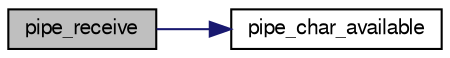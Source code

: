 digraph "pipe_receive"
{
  edge [fontname="FreeSans",fontsize="10",labelfontname="FreeSans",labelfontsize="10"];
  node [fontname="FreeSans",fontsize="10",shape=record];
  rankdir="LR";
  Node1 [label="pipe_receive",height=0.2,width=0.4,color="black", fillcolor="grey75", style="filled", fontcolor="black"];
  Node1 -> Node2 [color="midnightblue",fontsize="10",style="solid",fontname="FreeSans"];
  Node2 [label="pipe_char_available",height=0.2,width=0.4,color="black", fillcolor="white", style="filled",URL="$linux_2mcu__periph_2pipe__arch_8c.html#a9321cb9d258dc7cf5d63c1a826cb4da8",tooltip="Get number of bytes available in receive buffer. "];
}
